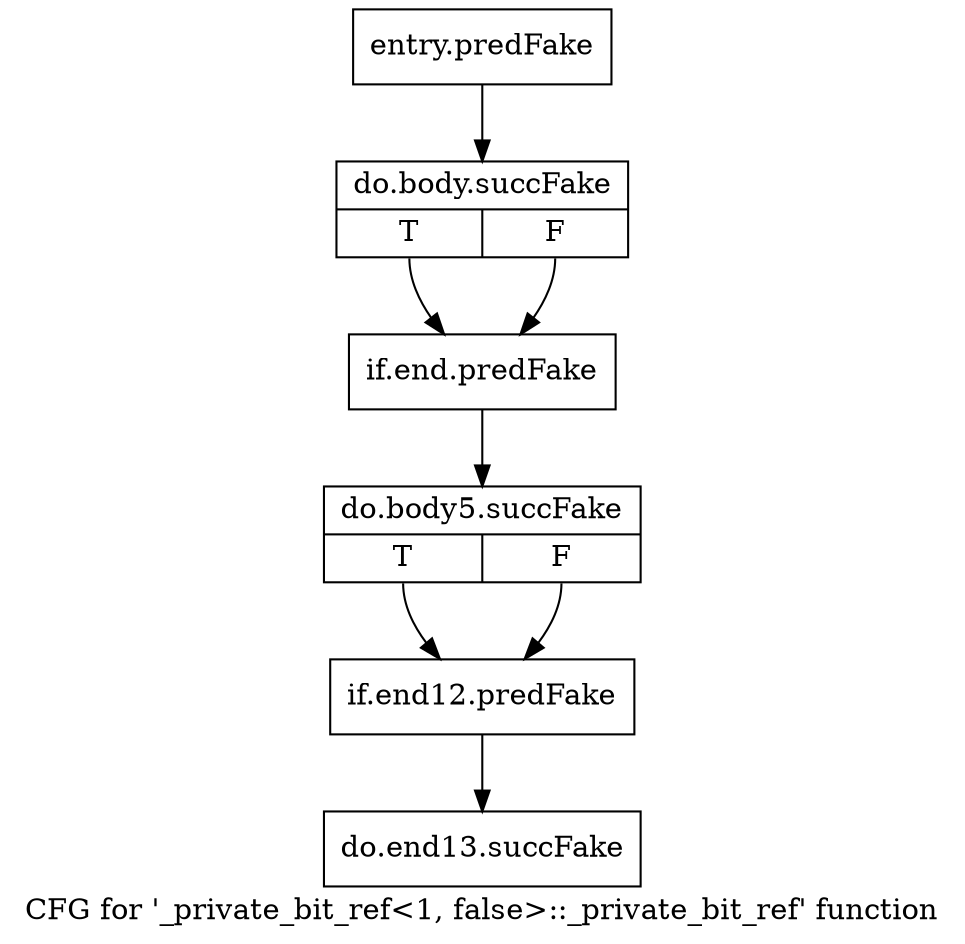 digraph "CFG for '_private_bit_ref\<1, false\>::_private_bit_ref' function" {
	label="CFG for '_private_bit_ref\<1, false\>::_private_bit_ref' function";

	Node0x3b2da70 [shape=record,filename="",linenumber="",label="{entry.predFake}"];
	Node0x3b2da70 -> Node0x3e773e0[ callList="" memoryops="" filename="/tools/Xilinx/Vitis_HLS/2022.1/include/etc/ap_private.h" execusionnum="0"];
	Node0x3e773e0 [shape=record,filename="/tools/Xilinx/Vitis_HLS/2022.1/include/etc/ap_private.h",linenumber="6925",label="{do.body.succFake|{<s0>T|<s1>F}}"];
	Node0x3e773e0:s0 -> Node0x3b2db60[ callList="" memoryops="" filename="/tools/Xilinx/Vitis_HLS/2022.1/include/etc/ap_private.h" execusionnum="0"];
	Node0x3e773e0:s1 -> Node0x3b2db60;
	Node0x3b2db60 [shape=record,filename="/tools/Xilinx/Vitis_HLS/2022.1/include/etc/ap_private.h",linenumber="6925",label="{if.end.predFake}"];
	Node0x3b2db60 -> Node0x3aa7500[ callList="" memoryops="" filename="/tools/Xilinx/Vitis_HLS/2022.1/include/etc/ap_private.h" execusionnum="0"];
	Node0x3aa7500 [shape=record,filename="/tools/Xilinx/Vitis_HLS/2022.1/include/etc/ap_private.h",linenumber="6927",label="{do.body5.succFake|{<s0>T|<s1>F}}"];
	Node0x3aa7500:s0 -> Node0x3b2dca0[ callList="" memoryops="" filename="/tools/Xilinx/Vitis_HLS/2022.1/include/etc/ap_private.h" execusionnum="0"];
	Node0x3aa7500:s1 -> Node0x3b2dca0;
	Node0x3b2dca0 [shape=record,filename="/tools/Xilinx/Vitis_HLS/2022.1/include/etc/ap_private.h",linenumber="6927",label="{if.end12.predFake}"];
	Node0x3b2dca0 -> Node0x3e76e30[ callList="" memoryops="" filename="/tools/Xilinx/Vitis_HLS/2022.1/include/etc/ap_private.h" execusionnum="0"];
	Node0x3e76e30 [shape=record,filename="/tools/Xilinx/Vitis_HLS/2022.1/include/etc/ap_private.h",linenumber="6929",label="{do.end13.succFake}"];
}
